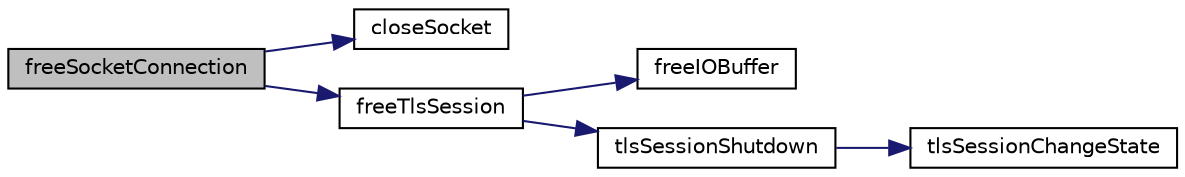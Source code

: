 digraph "freeSocketConnection"
{
 // LATEX_PDF_SIZE
  edge [fontname="Helvetica",fontsize="10",labelfontname="Helvetica",labelfontsize="10"];
  node [fontname="Helvetica",fontsize="10",shape=record];
  rankdir="LR";
  Node1 [label="freeSocketConnection",height=0.2,width=0.4,color="black", fillcolor="grey75", style="filled", fontcolor="black",tooltip=" "];
  Node1 -> Node2 [color="midnightblue",fontsize="10",style="solid",fontname="Helvetica"];
  Node2 [label="closeSocket",height=0.2,width=0.4,color="black", fillcolor="white", style="filled",URL="$Network_8c.html#a8c64aed52ea980830d0f9db66fc93e1b",tooltip=" "];
  Node1 -> Node3 [color="midnightblue",fontsize="10",style="solid",fontname="Helvetica"];
  Node3 [label="freeTlsSession",height=0.2,width=0.4,color="black", fillcolor="white", style="filled",URL="$Tls_8h.html#a5913d6c2f44307241d2402af463f9fec",tooltip=" "];
  Node3 -> Node4 [color="midnightblue",fontsize="10",style="solid",fontname="Helvetica"];
  Node4 [label="freeIOBuffer",height=0.2,width=0.4,color="black", fillcolor="white", style="filled",URL="$IOBuffer_8c.html#a716982d27f4e9cf43d6737555e684289",tooltip=" "];
  Node3 -> Node5 [color="midnightblue",fontsize="10",style="solid",fontname="Helvetica"];
  Node5 [label="tlsSessionShutdown",height=0.2,width=0.4,color="black", fillcolor="white", style="filled",URL="$Tls__mbedtls_8c.html#aca41778af81f4d5b5a71dcaf5e686bb9",tooltip=" "];
  Node5 -> Node6 [color="midnightblue",fontsize="10",style="solid",fontname="Helvetica"];
  Node6 [label="tlsSessionChangeState",height=0.2,width=0.4,color="black", fillcolor="white", style="filled",URL="$Tls_8c.html#a7dbb041b5b15c6784e9f57a09a08d467",tooltip=" "];
}
